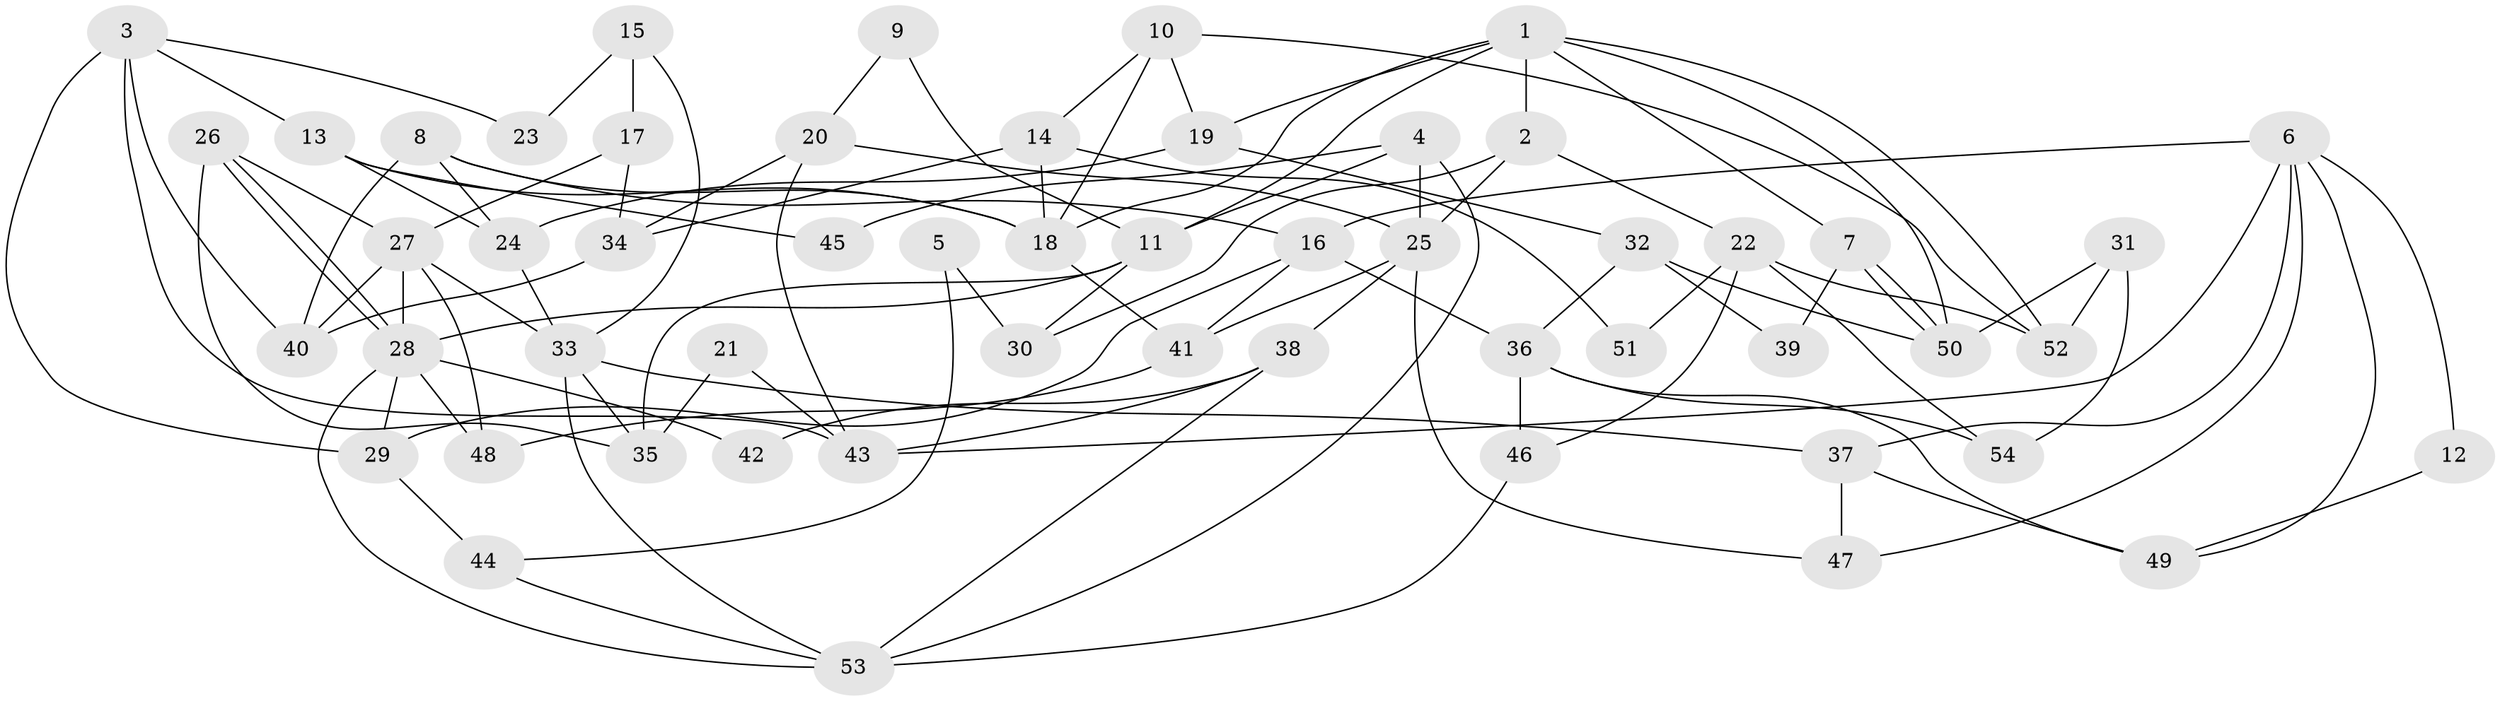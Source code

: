 // coarse degree distribution, {10: 0.03125, 4: 0.09375, 5: 0.09375, 7: 0.09375, 2: 0.09375, 6: 0.34375, 3: 0.21875, 1: 0.03125}
// Generated by graph-tools (version 1.1) at 2025/24/03/03/25 07:24:02]
// undirected, 54 vertices, 108 edges
graph export_dot {
graph [start="1"]
  node [color=gray90,style=filled];
  1;
  2;
  3;
  4;
  5;
  6;
  7;
  8;
  9;
  10;
  11;
  12;
  13;
  14;
  15;
  16;
  17;
  18;
  19;
  20;
  21;
  22;
  23;
  24;
  25;
  26;
  27;
  28;
  29;
  30;
  31;
  32;
  33;
  34;
  35;
  36;
  37;
  38;
  39;
  40;
  41;
  42;
  43;
  44;
  45;
  46;
  47;
  48;
  49;
  50;
  51;
  52;
  53;
  54;
  1 -- 50;
  1 -- 11;
  1 -- 2;
  1 -- 7;
  1 -- 18;
  1 -- 19;
  1 -- 52;
  2 -- 22;
  2 -- 25;
  2 -- 30;
  3 -- 43;
  3 -- 40;
  3 -- 13;
  3 -- 23;
  3 -- 29;
  4 -- 11;
  4 -- 25;
  4 -- 45;
  4 -- 53;
  5 -- 30;
  5 -- 44;
  6 -- 47;
  6 -- 16;
  6 -- 12;
  6 -- 37;
  6 -- 43;
  6 -- 49;
  7 -- 50;
  7 -- 50;
  7 -- 39;
  8 -- 16;
  8 -- 18;
  8 -- 24;
  8 -- 40;
  9 -- 11;
  9 -- 20;
  10 -- 18;
  10 -- 19;
  10 -- 14;
  10 -- 52;
  11 -- 35;
  11 -- 28;
  11 -- 30;
  12 -- 49;
  13 -- 18;
  13 -- 24;
  13 -- 45;
  14 -- 18;
  14 -- 34;
  14 -- 51;
  15 -- 17;
  15 -- 33;
  15 -- 23;
  16 -- 36;
  16 -- 41;
  16 -- 29;
  17 -- 27;
  17 -- 34;
  18 -- 41;
  19 -- 24;
  19 -- 32;
  20 -- 25;
  20 -- 34;
  20 -- 43;
  21 -- 43;
  21 -- 35;
  22 -- 52;
  22 -- 54;
  22 -- 46;
  22 -- 51;
  24 -- 33;
  25 -- 38;
  25 -- 41;
  25 -- 47;
  26 -- 28;
  26 -- 28;
  26 -- 27;
  26 -- 35;
  27 -- 28;
  27 -- 33;
  27 -- 40;
  27 -- 48;
  28 -- 29;
  28 -- 42;
  28 -- 48;
  28 -- 53;
  29 -- 44;
  31 -- 50;
  31 -- 52;
  31 -- 54;
  32 -- 36;
  32 -- 39;
  32 -- 50;
  33 -- 53;
  33 -- 35;
  33 -- 37;
  34 -- 40;
  36 -- 46;
  36 -- 49;
  36 -- 54;
  37 -- 47;
  37 -- 49;
  38 -- 43;
  38 -- 53;
  38 -- 42;
  41 -- 48;
  44 -- 53;
  46 -- 53;
}
